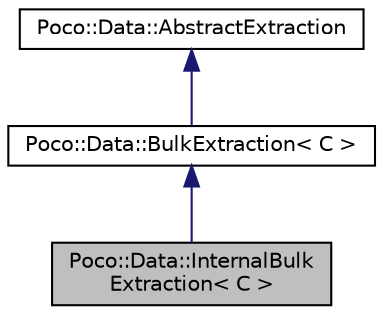 digraph "Poco::Data::InternalBulkExtraction&lt; C &gt;"
{
 // LATEX_PDF_SIZE
  edge [fontname="Helvetica",fontsize="10",labelfontname="Helvetica",labelfontsize="10"];
  node [fontname="Helvetica",fontsize="10",shape=record];
  Node1 [label="Poco::Data::InternalBulk\lExtraction\< C \>",height=0.2,width=0.4,color="black", fillcolor="grey75", style="filled", fontcolor="black",tooltip=" "];
  Node2 -> Node1 [dir="back",color="midnightblue",fontsize="10",style="solid"];
  Node2 [label="Poco::Data::BulkExtraction\< C \>",height=0.2,width=0.4,color="black", fillcolor="white", style="filled",URL="$classPoco_1_1Data_1_1BulkExtraction.html",tooltip=" "];
  Node3 -> Node2 [dir="back",color="midnightblue",fontsize="10",style="solid"];
  Node3 [label="Poco::Data::AbstractExtraction",height=0.2,width=0.4,color="black", fillcolor="white", style="filled",URL="$classPoco_1_1Data_1_1AbstractExtraction.html",tooltip=" "];
}
